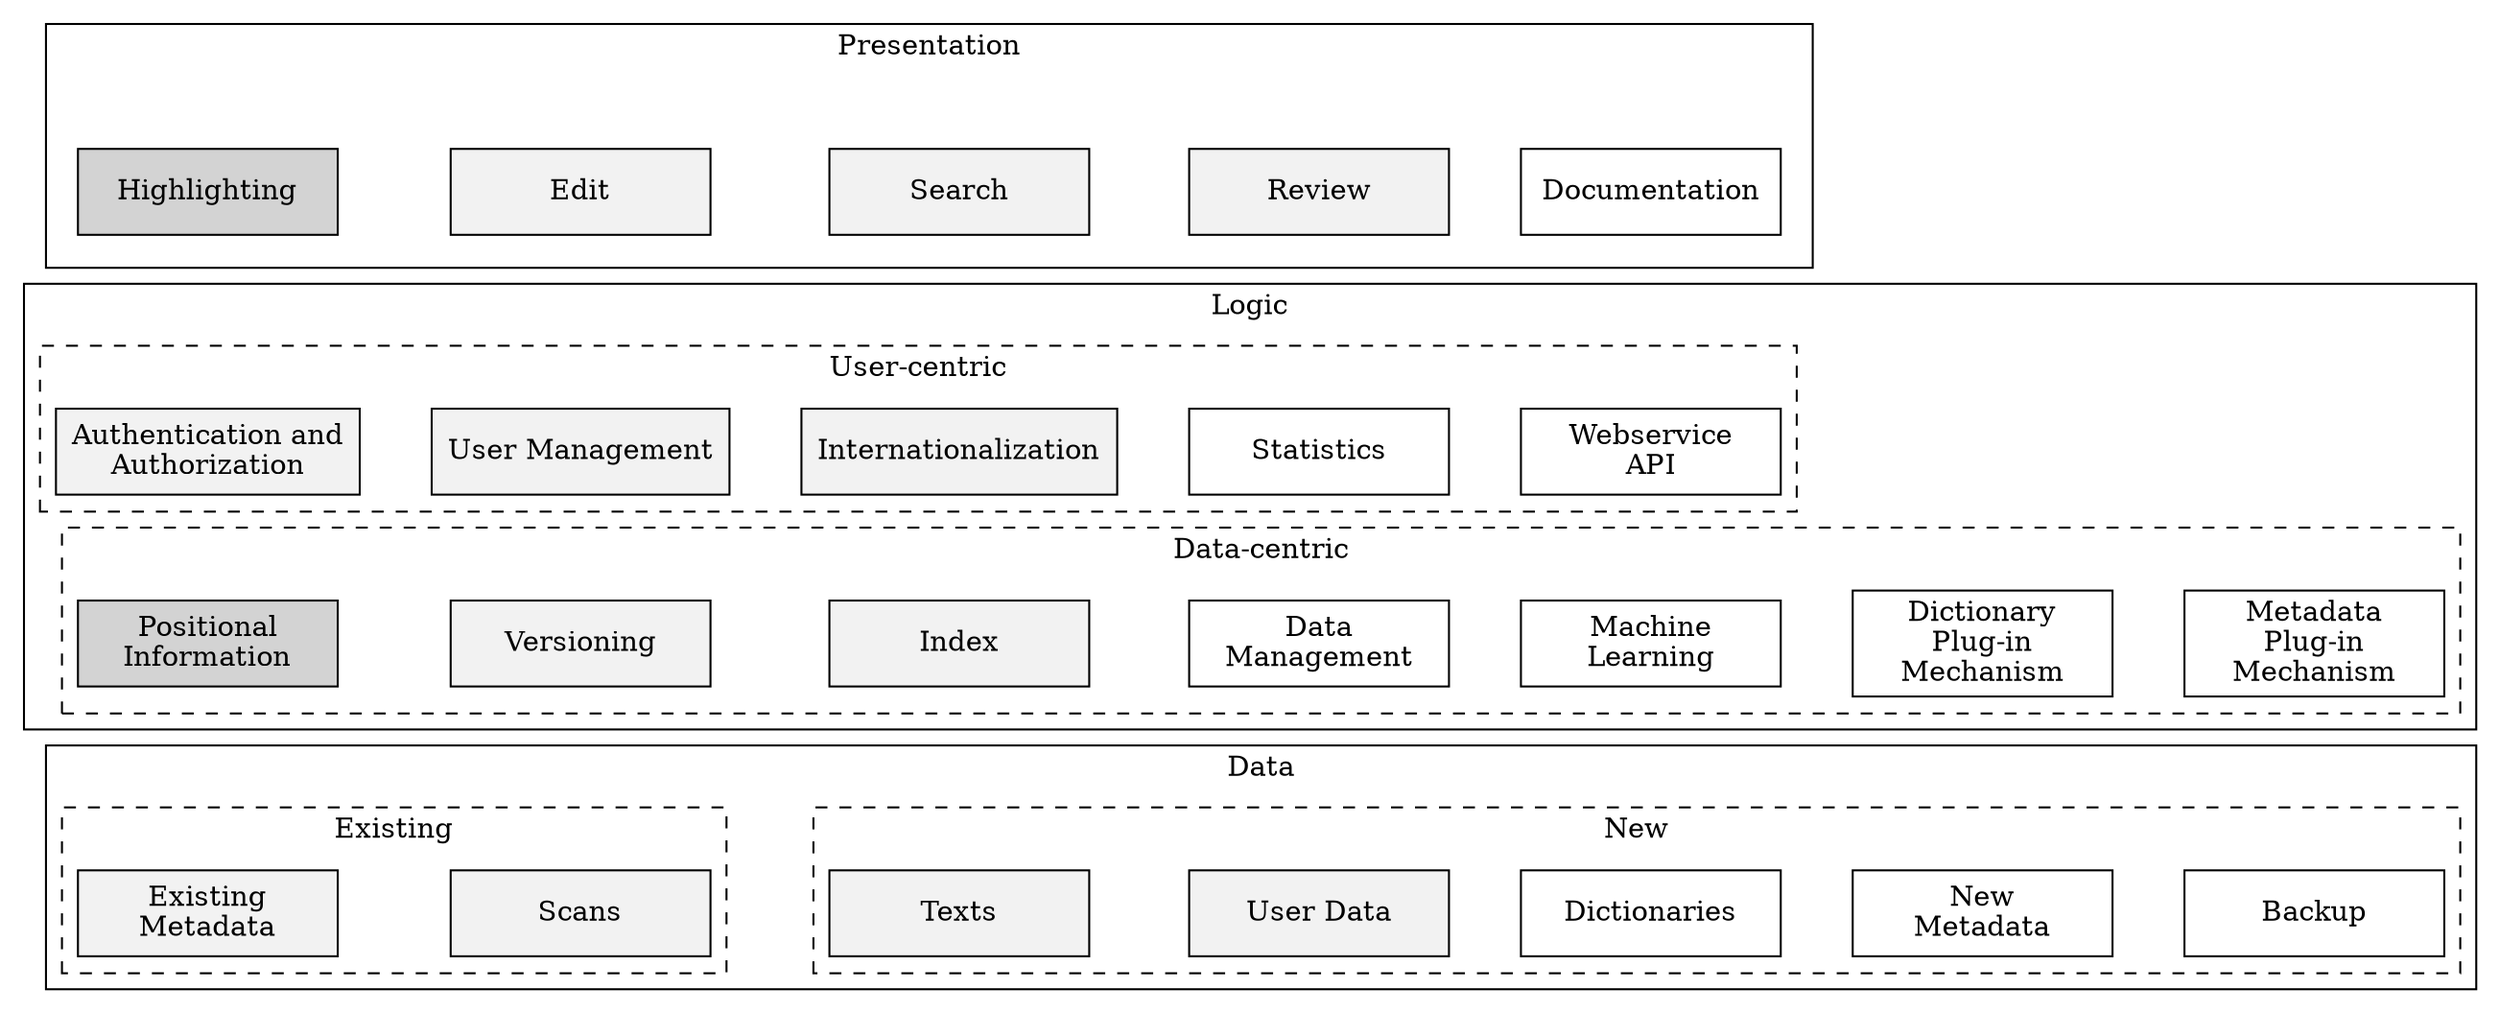 /* Work in progress: architecture components diagram */
digraph drc_architecture_components {

  node[shape=box width=1.8 height=0.6 style=filled fillcolor="grey95"]
  rankdir=LR
  
  subgraph cluster_1{
    label="Data"
    
    subgraph cluster_11 {
      label="Existing"
      style=dashed
      
      existing_meta [label="Existing\nMetadata"]
      scans         [label="Scans"]
      
    } existing_meta->scans[style=invis]
    
    subgraph cluster_12 {
      label="New"
      style=dashed
      
      new_meta      [label="New\nMetadata" fillcolor=white]
      texts         [label="Texts"]
      user_data     [label="User Data"]
      dictionaries  [label="Dictionaries"  fillcolor=white]
      backup        [label="Backup" fillcolor=white] 
      
    } scans->texts->user_data->dictionaries->new_meta->backup[style=invis]
    
    
    
  }
   
  subgraph cluster_2 {
    label="Logic"
    
     subgraph cluster_22 {
      label="User-centric"
      style=dashed
      
      security              [label="Authentication and\nAuthorization"]
      user_management       [label="User Management"]
      statistics            [label="Statistics" fillcolor=white]
      webservice_api        [label="Webservice\nAPI" fillcolor=white]
      internationalization  [label="Internationalization"]
      
    } security->user_management->internationalization->statistics->webservice_api[style=invis]
    
    subgraph cluster_21 {
      label="Data-centric"
      style=dashed
      
      positions         [label="Positional\nInformation" fillcolor=lightgrey]
      plugin_dict       [label="Dictionary\nPlug-in\nMechanism" fillcolor=white]
      plugin_meta       [label="Metadata\nPlug-in\nMechanism" fillcolor=white]
      index             [label="Index"]
      machine_learning  [label="Machine\nLearning" fillcolor=white]
      versioning        [label="Versioning"]
      data_management   [label="Data\nManagement" fillcolor=white]
      
    } positions->versioning->index->data_management->machine_learning->plugin_dict->plugin_meta[style=invis]
    
  }
  
  subgraph cluster_3 {
    label="Presentation"
    
    subgraph cluster_31 {
      style=invis
    
      edit          [label="Edit"]
      search        [label="Search"]
      highlighting  [label="Highlighting" fillcolor=lightgrey]
      review        [label="Review"]
      documentation [label="Documentation" fillcolor=white]
    }
    
  } highlighting->edit->search->review->documentation[style=invis]
  
}